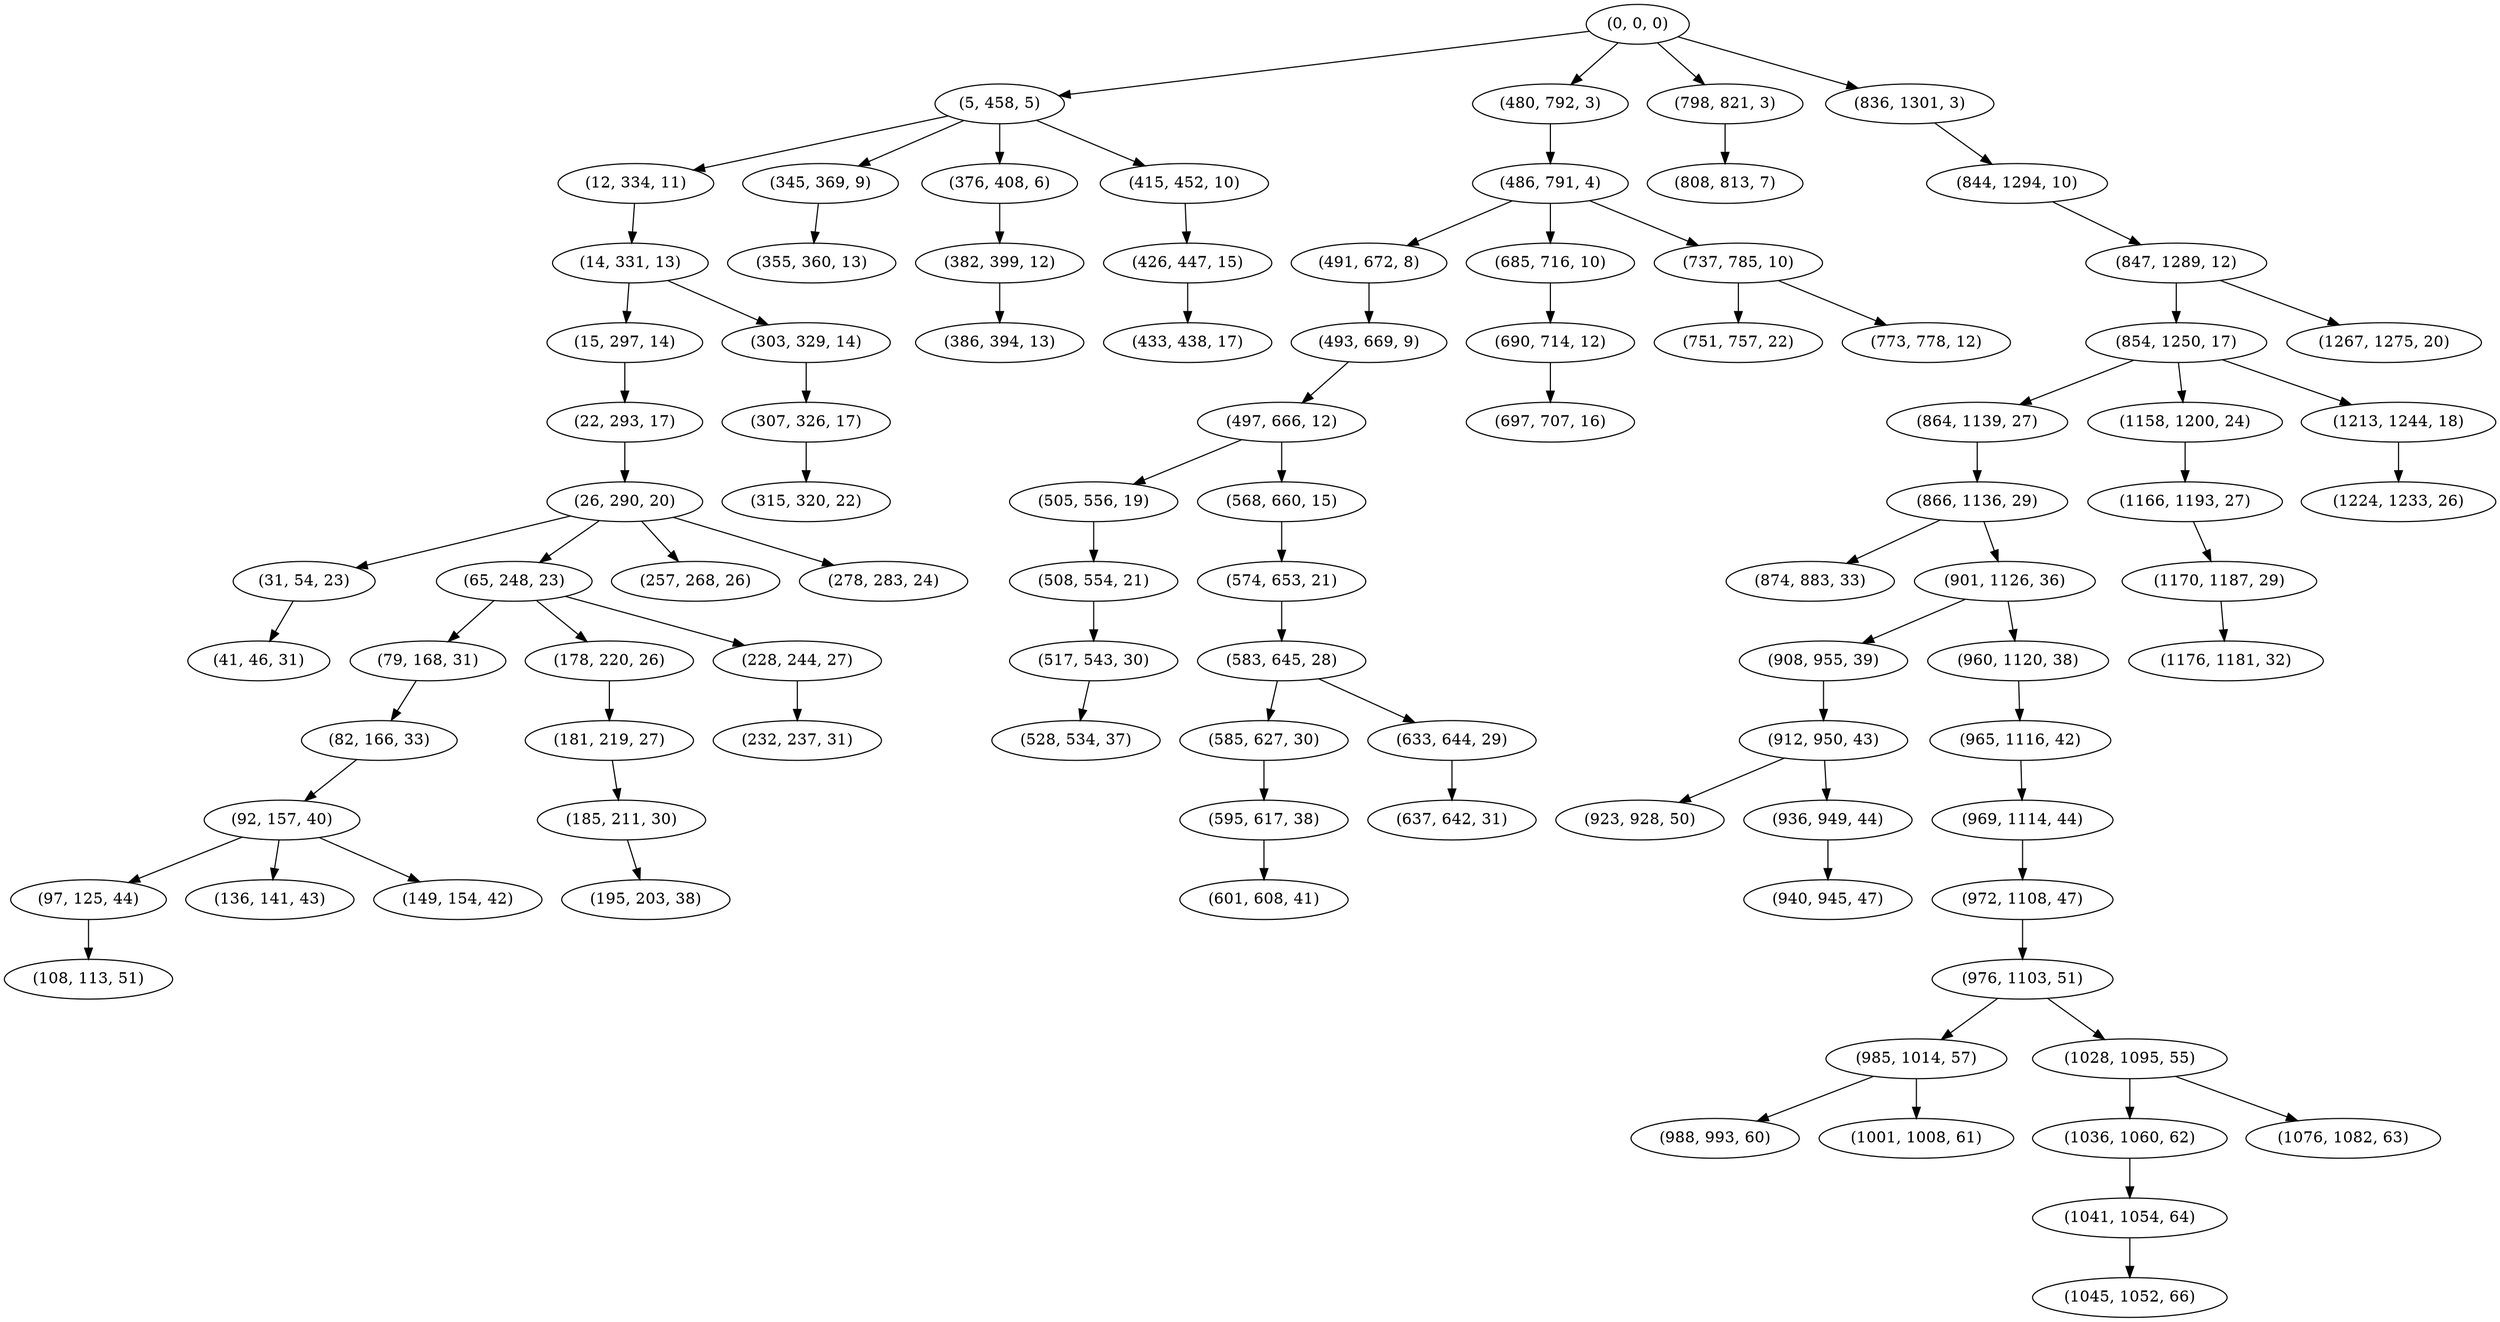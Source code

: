 digraph tree {
    "(0, 0, 0)";
    "(5, 458, 5)";
    "(12, 334, 11)";
    "(14, 331, 13)";
    "(15, 297, 14)";
    "(22, 293, 17)";
    "(26, 290, 20)";
    "(31, 54, 23)";
    "(41, 46, 31)";
    "(65, 248, 23)";
    "(79, 168, 31)";
    "(82, 166, 33)";
    "(92, 157, 40)";
    "(97, 125, 44)";
    "(108, 113, 51)";
    "(136, 141, 43)";
    "(149, 154, 42)";
    "(178, 220, 26)";
    "(181, 219, 27)";
    "(185, 211, 30)";
    "(195, 203, 38)";
    "(228, 244, 27)";
    "(232, 237, 31)";
    "(257, 268, 26)";
    "(278, 283, 24)";
    "(303, 329, 14)";
    "(307, 326, 17)";
    "(315, 320, 22)";
    "(345, 369, 9)";
    "(355, 360, 13)";
    "(376, 408, 6)";
    "(382, 399, 12)";
    "(386, 394, 13)";
    "(415, 452, 10)";
    "(426, 447, 15)";
    "(433, 438, 17)";
    "(480, 792, 3)";
    "(486, 791, 4)";
    "(491, 672, 8)";
    "(493, 669, 9)";
    "(497, 666, 12)";
    "(505, 556, 19)";
    "(508, 554, 21)";
    "(517, 543, 30)";
    "(528, 534, 37)";
    "(568, 660, 15)";
    "(574, 653, 21)";
    "(583, 645, 28)";
    "(585, 627, 30)";
    "(595, 617, 38)";
    "(601, 608, 41)";
    "(633, 644, 29)";
    "(637, 642, 31)";
    "(685, 716, 10)";
    "(690, 714, 12)";
    "(697, 707, 16)";
    "(737, 785, 10)";
    "(751, 757, 22)";
    "(773, 778, 12)";
    "(798, 821, 3)";
    "(808, 813, 7)";
    "(836, 1301, 3)";
    "(844, 1294, 10)";
    "(847, 1289, 12)";
    "(854, 1250, 17)";
    "(864, 1139, 27)";
    "(866, 1136, 29)";
    "(874, 883, 33)";
    "(901, 1126, 36)";
    "(908, 955, 39)";
    "(912, 950, 43)";
    "(923, 928, 50)";
    "(936, 949, 44)";
    "(940, 945, 47)";
    "(960, 1120, 38)";
    "(965, 1116, 42)";
    "(969, 1114, 44)";
    "(972, 1108, 47)";
    "(976, 1103, 51)";
    "(985, 1014, 57)";
    "(988, 993, 60)";
    "(1001, 1008, 61)";
    "(1028, 1095, 55)";
    "(1036, 1060, 62)";
    "(1041, 1054, 64)";
    "(1045, 1052, 66)";
    "(1076, 1082, 63)";
    "(1158, 1200, 24)";
    "(1166, 1193, 27)";
    "(1170, 1187, 29)";
    "(1176, 1181, 32)";
    "(1213, 1244, 18)";
    "(1224, 1233, 26)";
    "(1267, 1275, 20)";
    "(0, 0, 0)" -> "(5, 458, 5)";
    "(0, 0, 0)" -> "(480, 792, 3)";
    "(0, 0, 0)" -> "(798, 821, 3)";
    "(0, 0, 0)" -> "(836, 1301, 3)";
    "(5, 458, 5)" -> "(12, 334, 11)";
    "(5, 458, 5)" -> "(345, 369, 9)";
    "(5, 458, 5)" -> "(376, 408, 6)";
    "(5, 458, 5)" -> "(415, 452, 10)";
    "(12, 334, 11)" -> "(14, 331, 13)";
    "(14, 331, 13)" -> "(15, 297, 14)";
    "(14, 331, 13)" -> "(303, 329, 14)";
    "(15, 297, 14)" -> "(22, 293, 17)";
    "(22, 293, 17)" -> "(26, 290, 20)";
    "(26, 290, 20)" -> "(31, 54, 23)";
    "(26, 290, 20)" -> "(65, 248, 23)";
    "(26, 290, 20)" -> "(257, 268, 26)";
    "(26, 290, 20)" -> "(278, 283, 24)";
    "(31, 54, 23)" -> "(41, 46, 31)";
    "(65, 248, 23)" -> "(79, 168, 31)";
    "(65, 248, 23)" -> "(178, 220, 26)";
    "(65, 248, 23)" -> "(228, 244, 27)";
    "(79, 168, 31)" -> "(82, 166, 33)";
    "(82, 166, 33)" -> "(92, 157, 40)";
    "(92, 157, 40)" -> "(97, 125, 44)";
    "(92, 157, 40)" -> "(136, 141, 43)";
    "(92, 157, 40)" -> "(149, 154, 42)";
    "(97, 125, 44)" -> "(108, 113, 51)";
    "(178, 220, 26)" -> "(181, 219, 27)";
    "(181, 219, 27)" -> "(185, 211, 30)";
    "(185, 211, 30)" -> "(195, 203, 38)";
    "(228, 244, 27)" -> "(232, 237, 31)";
    "(303, 329, 14)" -> "(307, 326, 17)";
    "(307, 326, 17)" -> "(315, 320, 22)";
    "(345, 369, 9)" -> "(355, 360, 13)";
    "(376, 408, 6)" -> "(382, 399, 12)";
    "(382, 399, 12)" -> "(386, 394, 13)";
    "(415, 452, 10)" -> "(426, 447, 15)";
    "(426, 447, 15)" -> "(433, 438, 17)";
    "(480, 792, 3)" -> "(486, 791, 4)";
    "(486, 791, 4)" -> "(491, 672, 8)";
    "(486, 791, 4)" -> "(685, 716, 10)";
    "(486, 791, 4)" -> "(737, 785, 10)";
    "(491, 672, 8)" -> "(493, 669, 9)";
    "(493, 669, 9)" -> "(497, 666, 12)";
    "(497, 666, 12)" -> "(505, 556, 19)";
    "(497, 666, 12)" -> "(568, 660, 15)";
    "(505, 556, 19)" -> "(508, 554, 21)";
    "(508, 554, 21)" -> "(517, 543, 30)";
    "(517, 543, 30)" -> "(528, 534, 37)";
    "(568, 660, 15)" -> "(574, 653, 21)";
    "(574, 653, 21)" -> "(583, 645, 28)";
    "(583, 645, 28)" -> "(585, 627, 30)";
    "(583, 645, 28)" -> "(633, 644, 29)";
    "(585, 627, 30)" -> "(595, 617, 38)";
    "(595, 617, 38)" -> "(601, 608, 41)";
    "(633, 644, 29)" -> "(637, 642, 31)";
    "(685, 716, 10)" -> "(690, 714, 12)";
    "(690, 714, 12)" -> "(697, 707, 16)";
    "(737, 785, 10)" -> "(751, 757, 22)";
    "(737, 785, 10)" -> "(773, 778, 12)";
    "(798, 821, 3)" -> "(808, 813, 7)";
    "(836, 1301, 3)" -> "(844, 1294, 10)";
    "(844, 1294, 10)" -> "(847, 1289, 12)";
    "(847, 1289, 12)" -> "(854, 1250, 17)";
    "(847, 1289, 12)" -> "(1267, 1275, 20)";
    "(854, 1250, 17)" -> "(864, 1139, 27)";
    "(854, 1250, 17)" -> "(1158, 1200, 24)";
    "(854, 1250, 17)" -> "(1213, 1244, 18)";
    "(864, 1139, 27)" -> "(866, 1136, 29)";
    "(866, 1136, 29)" -> "(874, 883, 33)";
    "(866, 1136, 29)" -> "(901, 1126, 36)";
    "(901, 1126, 36)" -> "(908, 955, 39)";
    "(901, 1126, 36)" -> "(960, 1120, 38)";
    "(908, 955, 39)" -> "(912, 950, 43)";
    "(912, 950, 43)" -> "(923, 928, 50)";
    "(912, 950, 43)" -> "(936, 949, 44)";
    "(936, 949, 44)" -> "(940, 945, 47)";
    "(960, 1120, 38)" -> "(965, 1116, 42)";
    "(965, 1116, 42)" -> "(969, 1114, 44)";
    "(969, 1114, 44)" -> "(972, 1108, 47)";
    "(972, 1108, 47)" -> "(976, 1103, 51)";
    "(976, 1103, 51)" -> "(985, 1014, 57)";
    "(976, 1103, 51)" -> "(1028, 1095, 55)";
    "(985, 1014, 57)" -> "(988, 993, 60)";
    "(985, 1014, 57)" -> "(1001, 1008, 61)";
    "(1028, 1095, 55)" -> "(1036, 1060, 62)";
    "(1028, 1095, 55)" -> "(1076, 1082, 63)";
    "(1036, 1060, 62)" -> "(1041, 1054, 64)";
    "(1041, 1054, 64)" -> "(1045, 1052, 66)";
    "(1158, 1200, 24)" -> "(1166, 1193, 27)";
    "(1166, 1193, 27)" -> "(1170, 1187, 29)";
    "(1170, 1187, 29)" -> "(1176, 1181, 32)";
    "(1213, 1244, 18)" -> "(1224, 1233, 26)";
}
